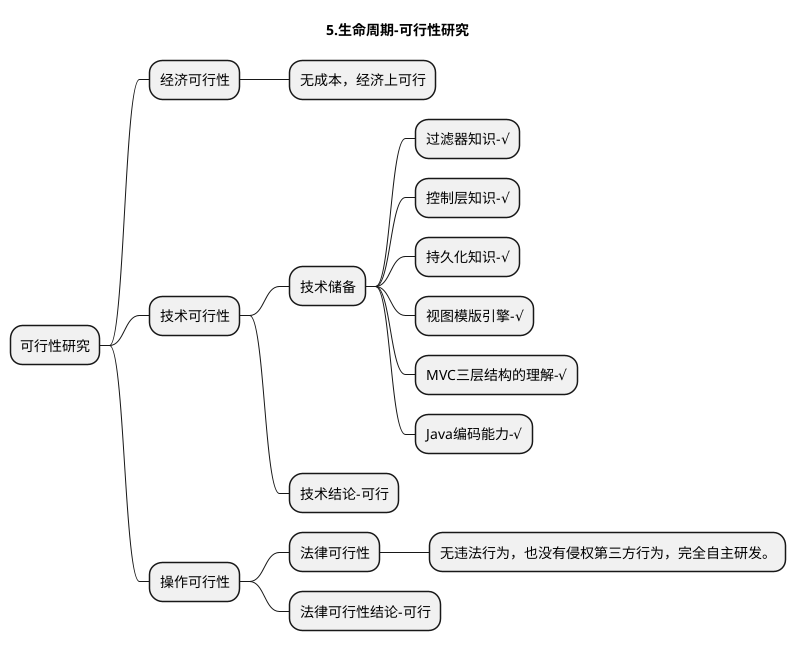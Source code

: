 @startmindmap
title 5.生命周期-可行性研究
* 可行性研究
** 经济可行性
*** 无成本，经济上可行

** 技术可行性
*** 技术储备
**** 过滤器知识-√
**** 控制层知识-√
**** 持久化知识-√
**** 视图模版引擎-√
**** MVC三层结构的理解-√
**** Java编码能力-√
*** 技术结论-可行

** 操作可行性
*** 法律可行性
**** 无违法行为，也没有侵权第三方行为，完全自主研发。
*** 法律可行性结论-可行
@endmindmap